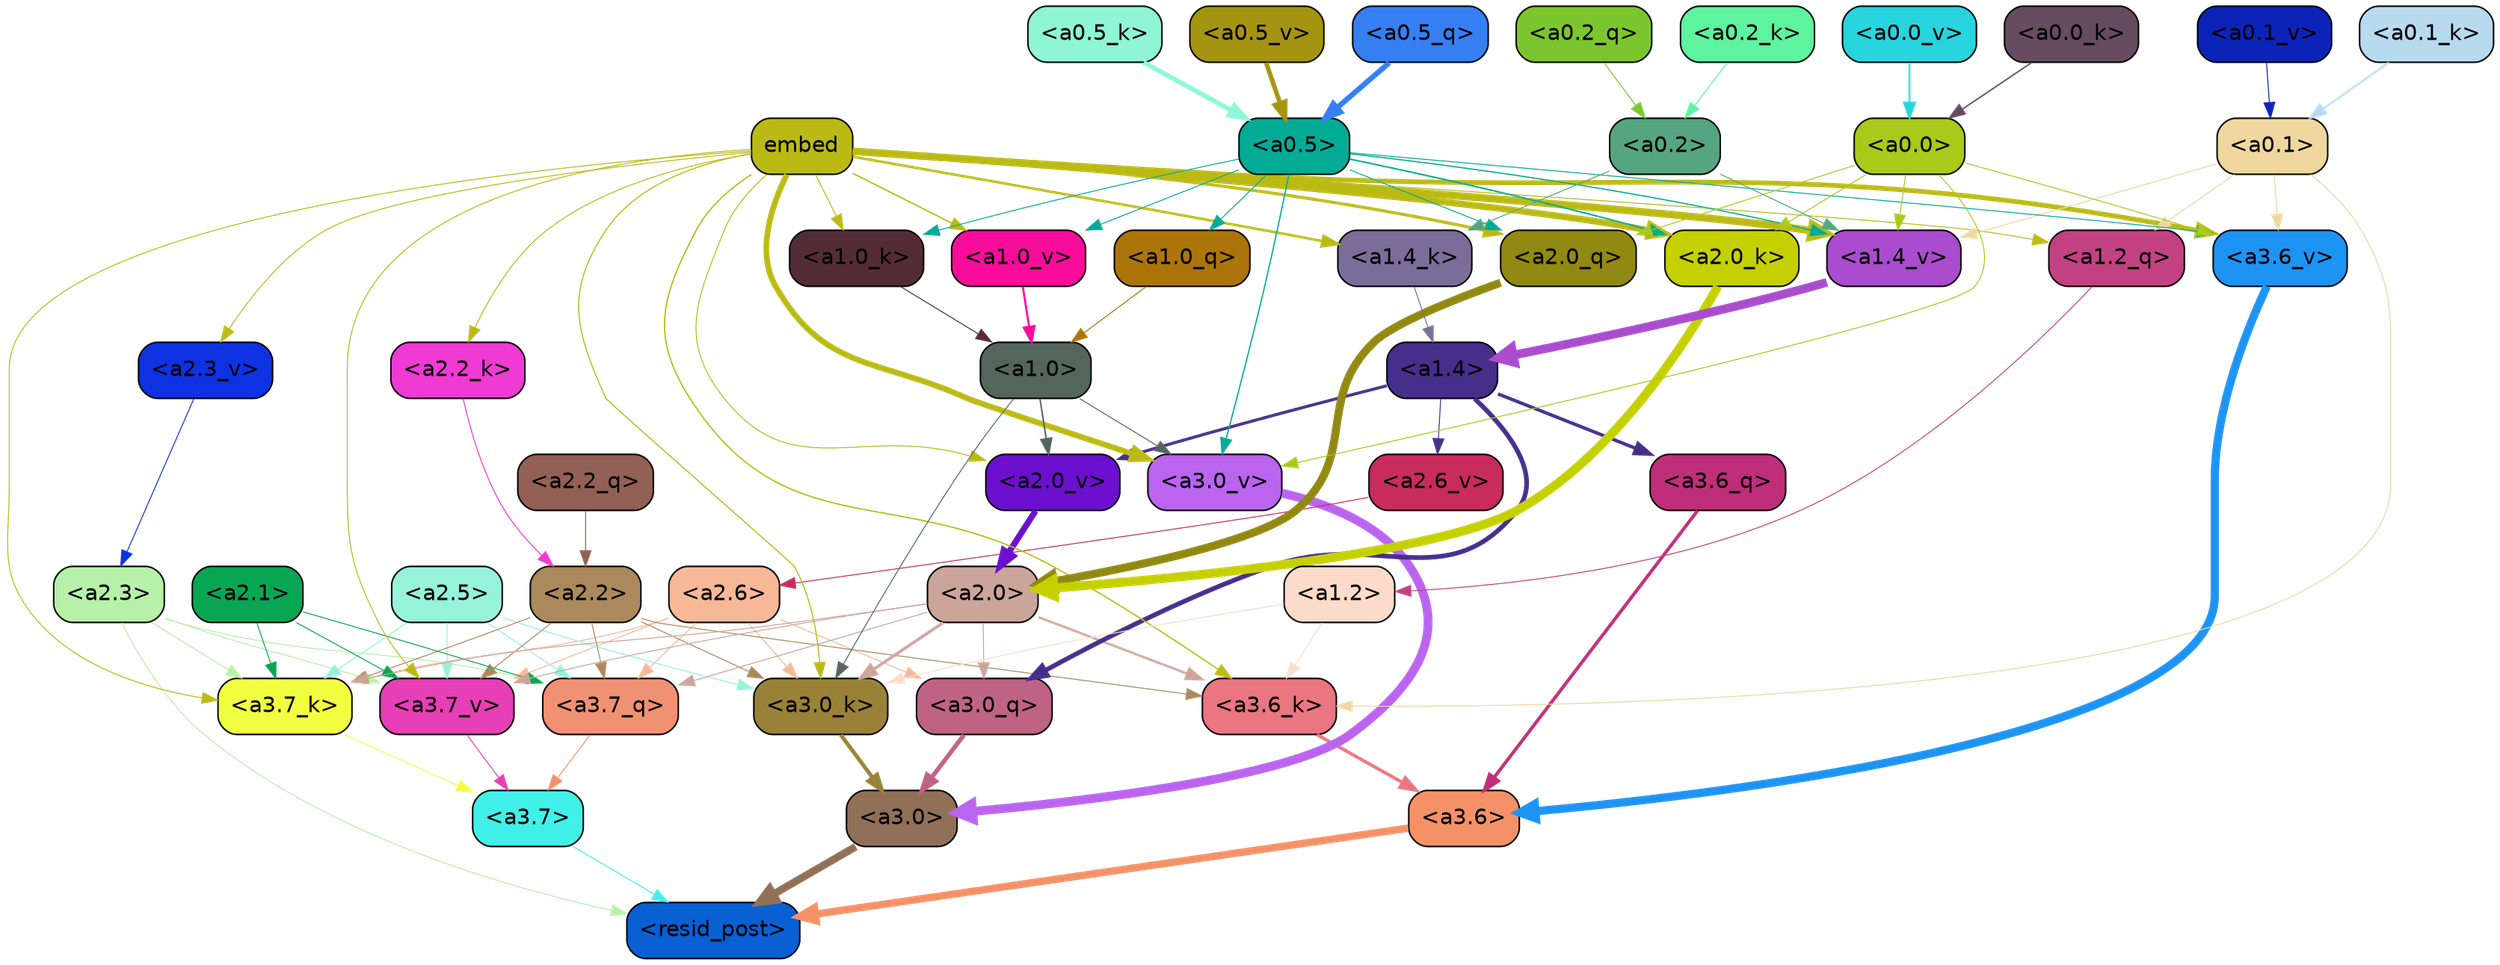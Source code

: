 strict digraph "" {
	graph [bgcolor=transparent,
		layout=dot,
		overlap=false,
		splines=true
	];
	"<a3.7>"	[color=black,
		fillcolor="#41f0e8",
		fontname=Helvetica,
		shape=box,
		style="filled, rounded"];
	"<resid_post>"	[color=black,
		fillcolor="#0860d3",
		fontname=Helvetica,
		shape=box,
		style="filled, rounded"];
	"<a3.7>" -> "<resid_post>"	[color="#41f0e8",
		penwidth=0.6];
	"<a3.6>"	[color=black,
		fillcolor="#f49167",
		fontname=Helvetica,
		shape=box,
		style="filled, rounded"];
	"<a3.6>" -> "<resid_post>"	[color="#f49167",
		penwidth=4.7534414529800415];
	"<a3.0>"	[color=black,
		fillcolor="#917058",
		fontname=Helvetica,
		shape=box,
		style="filled, rounded"];
	"<a3.0>" -> "<resid_post>"	[color="#917058",
		penwidth=4.898576855659485];
	"<a2.3>"	[color=black,
		fillcolor="#b7f0a8",
		fontname=Helvetica,
		shape=box,
		style="filled, rounded"];
	"<a2.3>" -> "<resid_post>"	[color="#b7f0a8",
		penwidth=0.6];
	"<a3.7_q>"	[color=black,
		fillcolor="#f19173",
		fontname=Helvetica,
		shape=box,
		style="filled, rounded"];
	"<a2.3>" -> "<a3.7_q>"	[color="#b7f0a8",
		penwidth=0.6];
	"<a3.7_k>"	[color=black,
		fillcolor="#f2ff41",
		fontname=Helvetica,
		shape=box,
		style="filled, rounded"];
	"<a2.3>" -> "<a3.7_k>"	[color="#b7f0a8",
		penwidth=0.6];
	"<a3.7_v>"	[color=black,
		fillcolor="#e73fb5",
		fontname=Helvetica,
		shape=box,
		style="filled, rounded"];
	"<a2.3>" -> "<a3.7_v>"	[color="#b7f0a8",
		penwidth=0.6];
	"<a3.7_q>" -> "<a3.7>"	[color="#f19173",
		penwidth=0.6];
	"<a3.6_q>"	[color=black,
		fillcolor="#bf2e7a",
		fontname=Helvetica,
		shape=box,
		style="filled, rounded"];
	"<a3.6_q>" -> "<a3.6>"	[color="#bf2e7a",
		penwidth=2.160832464694977];
	"<a3.0_q>"	[color=black,
		fillcolor="#bf6384",
		fontname=Helvetica,
		shape=box,
		style="filled, rounded"];
	"<a3.0_q>" -> "<a3.0>"	[color="#bf6384",
		penwidth=2.870753765106201];
	"<a3.7_k>" -> "<a3.7>"	[color="#f2ff41",
		penwidth=0.6];
	"<a3.6_k>"	[color=black,
		fillcolor="#e97680",
		fontname=Helvetica,
		shape=box,
		style="filled, rounded"];
	"<a3.6_k>" -> "<a3.6>"	[color="#e97680",
		penwidth=2.13908451795578];
	"<a3.0_k>"	[color=black,
		fillcolor="#998238",
		fontname=Helvetica,
		shape=box,
		style="filled, rounded"];
	"<a3.0_k>" -> "<a3.0>"	[color="#998238",
		penwidth=2.520303964614868];
	"<a3.7_v>" -> "<a3.7>"	[color="#e73fb5",
		penwidth=0.6];
	"<a3.6_v>"	[color=black,
		fillcolor="#1d94f4",
		fontname=Helvetica,
		shape=box,
		style="filled, rounded"];
	"<a3.6_v>" -> "<a3.6>"	[color="#1d94f4",
		penwidth=5.297133803367615];
	"<a3.0_v>"	[color=black,
		fillcolor="#ba64f0",
		fontname=Helvetica,
		shape=box,
		style="filled, rounded"];
	"<a3.0_v>" -> "<a3.0>"	[color="#ba64f0",
		penwidth=5.680712580680847];
	"<a2.6>"	[color=black,
		fillcolor="#f7b897",
		fontname=Helvetica,
		shape=box,
		style="filled, rounded"];
	"<a2.6>" -> "<a3.7_q>"	[color="#f7b897",
		penwidth=0.6];
	"<a2.6>" -> "<a3.0_q>"	[color="#f7b897",
		penwidth=0.6];
	"<a2.6>" -> "<a3.7_k>"	[color="#f7b897",
		penwidth=0.6];
	"<a2.6>" -> "<a3.0_k>"	[color="#f7b897",
		penwidth=0.6];
	"<a2.6>" -> "<a3.7_v>"	[color="#f7b897",
		penwidth=0.6];
	"<a2.5>"	[color=black,
		fillcolor="#96f2d8",
		fontname=Helvetica,
		shape=box,
		style="filled, rounded"];
	"<a2.5>" -> "<a3.7_q>"	[color="#96f2d8",
		penwidth=0.6];
	"<a2.5>" -> "<a3.7_k>"	[color="#96f2d8",
		penwidth=0.6];
	"<a2.5>" -> "<a3.0_k>"	[color="#96f2d8",
		penwidth=0.6];
	"<a2.5>" -> "<a3.7_v>"	[color="#96f2d8",
		penwidth=0.6];
	"<a2.2>"	[color=black,
		fillcolor="#ab895c",
		fontname=Helvetica,
		shape=box,
		style="filled, rounded"];
	"<a2.2>" -> "<a3.7_q>"	[color="#ab895c",
		penwidth=0.6];
	"<a2.2>" -> "<a3.7_k>"	[color="#ab895c",
		penwidth=0.6];
	"<a2.2>" -> "<a3.6_k>"	[color="#ab895c",
		penwidth=0.6];
	"<a2.2>" -> "<a3.0_k>"	[color="#ab895c",
		penwidth=0.6];
	"<a2.2>" -> "<a3.7_v>"	[color="#ab895c",
		penwidth=0.6];
	"<a2.1>"	[color=black,
		fillcolor="#08a653",
		fontname=Helvetica,
		shape=box,
		style="filled, rounded"];
	"<a2.1>" -> "<a3.7_q>"	[color="#08a653",
		penwidth=0.6];
	"<a2.1>" -> "<a3.7_k>"	[color="#08a653",
		penwidth=0.6];
	"<a2.1>" -> "<a3.7_v>"	[color="#08a653",
		penwidth=0.6];
	"<a2.0>"	[color=black,
		fillcolor="#cba49a",
		fontname=Helvetica,
		shape=box,
		style="filled, rounded"];
	"<a2.0>" -> "<a3.7_q>"	[color="#cba49a",
		penwidth=0.6];
	"<a2.0>" -> "<a3.0_q>"	[color="#cba49a",
		penwidth=0.6];
	"<a2.0>" -> "<a3.7_k>"	[color="#cba49a",
		penwidth=0.6];
	"<a2.0>" -> "<a3.6_k>"	[color="#cba49a",
		penwidth=1.4784413101151586];
	"<a2.0>" -> "<a3.0_k>"	[color="#cba49a",
		penwidth=1.8858084231615067];
	"<a2.0>" -> "<a3.7_v>"	[color="#cba49a",
		penwidth=0.6];
	"<a1.4>"	[color=black,
		fillcolor="#462f8b",
		fontname=Helvetica,
		shape=box,
		style="filled, rounded"];
	"<a1.4>" -> "<a3.6_q>"	[color="#462f8b",
		penwidth=2.149975523352623];
	"<a1.4>" -> "<a3.0_q>"	[color="#462f8b",
		penwidth=3.0018038749694824];
	"<a2.6_v>"	[color=black,
		fillcolor="#c72c5d",
		fontname=Helvetica,
		shape=box,
		style="filled, rounded"];
	"<a1.4>" -> "<a2.6_v>"	[color="#462f8b",
		penwidth=0.6];
	"<a2.0_v>"	[color=black,
		fillcolor="#6b10ce",
		fontname=Helvetica,
		shape=box,
		style="filled, rounded"];
	"<a1.4>" -> "<a2.0_v>"	[color="#462f8b",
		penwidth=1.925402581691742];
	embed	[color=black,
		fillcolor="#bbba15",
		fontname=Helvetica,
		shape=box,
		style="filled, rounded"];
	embed -> "<a3.7_k>"	[color="#bbba15",
		penwidth=0.6];
	embed -> "<a3.6_k>"	[color="#bbba15",
		penwidth=0.8552796393632889];
	embed -> "<a3.0_k>"	[color="#bbba15",
		penwidth=0.691851794719696];
	embed -> "<a3.7_v>"	[color="#bbba15",
		penwidth=0.6];
	embed -> "<a3.6_v>"	[color="#bbba15",
		penwidth=3.067279100418091];
	embed -> "<a3.0_v>"	[color="#bbba15",
		penwidth=3.6927278637886047];
	"<a2.0_q>"	[color=black,
		fillcolor="#918911",
		fontname=Helvetica,
		shape=box,
		style="filled, rounded"];
	embed -> "<a2.0_q>"	[color="#bbba15",
		penwidth=1.944248914718628];
	"<a2.2_k>"	[color=black,
		fillcolor="#ef3ad3",
		fontname=Helvetica,
		shape=box,
		style="filled, rounded"];
	embed -> "<a2.2_k>"	[color="#bbba15",
		penwidth=0.6];
	"<a2.0_k>"	[color=black,
		fillcolor="#c5d001",
		fontname=Helvetica,
		shape=box,
		style="filled, rounded"];
	embed -> "<a2.0_k>"	[color="#bbba15",
		penwidth=4.198909968137741];
	"<a2.3_v>"	[color=black,
		fillcolor="#0e32e1",
		fontname=Helvetica,
		shape=box,
		style="filled, rounded"];
	embed -> "<a2.3_v>"	[color="#bbba15",
		penwidth=0.6];
	embed -> "<a2.0_v>"	[color="#bbba15",
		penwidth=0.6];
	"<a1.2_q>"	[color=black,
		fillcolor="#c24281",
		fontname=Helvetica,
		shape=box,
		style="filled, rounded"];
	embed -> "<a1.2_q>"	[color="#bbba15",
		penwidth=0.6];
	"<a1.4_k>"	[color=black,
		fillcolor="#7a6d9a",
		fontname=Helvetica,
		shape=box,
		style="filled, rounded"];
	embed -> "<a1.4_k>"	[color="#bbba15",
		penwidth=1.6299549341201782];
	"<a1.0_k>"	[color=black,
		fillcolor="#542c37",
		fontname=Helvetica,
		shape=box,
		style="filled, rounded"];
	embed -> "<a1.0_k>"	[color="#bbba15",
		penwidth=0.6];
	"<a1.4_v>"	[color=black,
		fillcolor="#aa4cce",
		fontname=Helvetica,
		shape=box,
		style="filled, rounded"];
	embed -> "<a1.4_v>"	[color="#bbba15",
		penwidth=4.780120432376862];
	"<a1.0_v>"	[color=black,
		fillcolor="#f80c9a",
		fontname=Helvetica,
		shape=box,
		style="filled, rounded"];
	embed -> "<a1.0_v>"	[color="#bbba15",
		penwidth=0.8886437299661338];
	"<a1.2>"	[color=black,
		fillcolor="#fddbca",
		fontname=Helvetica,
		shape=box,
		style="filled, rounded"];
	"<a1.2>" -> "<a3.6_k>"	[color="#fddbca",
		penwidth=0.6];
	"<a1.2>" -> "<a3.0_k>"	[color="#fddbca",
		penwidth=0.6];
	"<a0.1>"	[color=black,
		fillcolor="#efd79f",
		fontname=Helvetica,
		shape=box,
		style="filled, rounded"];
	"<a0.1>" -> "<a3.6_k>"	[color="#efd79f",
		penwidth=0.6];
	"<a0.1>" -> "<a3.6_v>"	[color="#efd79f",
		penwidth=0.6];
	"<a0.1>" -> "<a1.2_q>"	[color="#efd79f",
		penwidth=0.6];
	"<a0.1>" -> "<a1.4_v>"	[color="#efd79f",
		penwidth=0.6];
	"<a1.0>"	[color=black,
		fillcolor="#54655e",
		fontname=Helvetica,
		shape=box,
		style="filled, rounded"];
	"<a1.0>" -> "<a3.0_k>"	[color="#54655e",
		penwidth=0.6];
	"<a1.0>" -> "<a3.0_v>"	[color="#54655e",
		penwidth=0.6];
	"<a1.0>" -> "<a2.0_v>"	[color="#54655e",
		penwidth=0.9920598268508911];
	"<a0.5>"	[color=black,
		fillcolor="#02ab95",
		fontname=Helvetica,
		shape=box,
		style="filled, rounded"];
	"<a0.5>" -> "<a3.6_v>"	[color="#02ab95",
		penwidth=0.6];
	"<a0.5>" -> "<a3.0_v>"	[color="#02ab95",
		penwidth=0.8028683364391327];
	"<a0.5>" -> "<a2.0_q>"	[color="#02ab95",
		penwidth=0.6];
	"<a0.5>" -> "<a2.0_k>"	[color="#02ab95",
		penwidth=0.9883035719394684];
	"<a1.0_q>"	[color=black,
		fillcolor="#ab750c",
		fontname=Helvetica,
		shape=box,
		style="filled, rounded"];
	"<a0.5>" -> "<a1.0_q>"	[color="#02ab95",
		penwidth=0.6];
	"<a0.5>" -> "<a1.0_k>"	[color="#02ab95",
		penwidth=0.6];
	"<a0.5>" -> "<a1.4_v>"	[color="#02ab95",
		penwidth=0.7686666250228882];
	"<a0.5>" -> "<a1.0_v>"	[color="#02ab95",
		penwidth=0.6];
	"<a0.0>"	[color=black,
		fillcolor="#abc91a",
		fontname=Helvetica,
		shape=box,
		style="filled, rounded"];
	"<a0.0>" -> "<a3.6_v>"	[color="#abc91a",
		penwidth=0.6];
	"<a0.0>" -> "<a3.0_v>"	[color="#abc91a",
		penwidth=0.6];
	"<a0.0>" -> "<a2.0_q>"	[color="#abc91a",
		penwidth=0.6];
	"<a0.0>" -> "<a2.0_k>"	[color="#abc91a",
		penwidth=0.6];
	"<a0.0>" -> "<a1.4_v>"	[color="#abc91a",
		penwidth=0.6];
	"<a2.2_q>"	[color=black,
		fillcolor="#936055",
		fontname=Helvetica,
		shape=box,
		style="filled, rounded"];
	"<a2.2_q>" -> "<a2.2>"	[color="#936055",
		penwidth=0.6];
	"<a2.0_q>" -> "<a2.0>"	[color="#918911",
		penwidth=5.1847569942474365];
	"<a2.2_k>" -> "<a2.2>"	[color="#ef3ad3",
		penwidth=0.6149471998214722];
	"<a2.0_k>" -> "<a2.0>"	[color="#c5d001",
		penwidth=5.773491740226746];
	"<a2.6_v>" -> "<a2.6>"	[color="#c72c5d",
		penwidth=0.6];
	"<a2.3_v>" -> "<a2.3>"	[color="#0e32e1",
		penwidth=0.6];
	"<a2.0_v>" -> "<a2.0>"	[color="#6b10ce",
		penwidth=3.9731863737106323];
	"<a1.2_q>" -> "<a1.2>"	[color="#c24281",
		penwidth=0.6];
	"<a1.0_q>" -> "<a1.0>"	[color="#ab750c",
		penwidth=0.6];
	"<a1.4_k>" -> "<a1.4>"	[color="#7a6d9a",
		penwidth=0.6];
	"<a1.0_k>" -> "<a1.0>"	[color="#542c37",
		penwidth=0.6];
	"<a1.4_v>" -> "<a1.4>"	[color="#aa4cce",
		penwidth=5.565408229827881];
	"<a1.0_v>" -> "<a1.0>"	[color="#f80c9a",
		penwidth=1.3358666002750397];
	"<a0.2>"	[color=black,
		fillcolor="#56a581",
		fontname=Helvetica,
		shape=box,
		style="filled, rounded"];
	"<a0.2>" -> "<a1.4_k>"	[color="#56a581",
		penwidth=0.6];
	"<a0.2>" -> "<a1.4_v>"	[color="#56a581",
		penwidth=0.6];
	"<a0.5_q>"	[color=black,
		fillcolor="#367ff3",
		fontname=Helvetica,
		shape=box,
		style="filled, rounded"];
	"<a0.5_q>" -> "<a0.5>"	[color="#367ff3",
		penwidth=3.473052144050598];
	"<a0.2_q>"	[color=black,
		fillcolor="#7bc62f",
		fontname=Helvetica,
		shape=box,
		style="filled, rounded"];
	"<a0.2_q>" -> "<a0.2>"	[color="#7bc62f",
		penwidth=0.615731954574585];
	"<a0.5_k>"	[color=black,
		fillcolor="#8ff5d5",
		fontname=Helvetica,
		shape=box,
		style="filled, rounded"];
	"<a0.5_k>" -> "<a0.5>"	[color="#8ff5d5",
		penwidth=3.105746805667877];
	"<a0.2_k>"	[color=black,
		fillcolor="#5ef39e",
		fontname=Helvetica,
		shape=box,
		style="filled, rounded"];
	"<a0.2_k>" -> "<a0.2>"	[color="#5ef39e",
		penwidth=0.6];
	"<a0.1_k>"	[color=black,
		fillcolor="#b7daef",
		fontname=Helvetica,
		shape=box,
		style="filled, rounded"];
	"<a0.1_k>" -> "<a0.1>"	[color="#b7daef",
		penwidth=1.2916463017463684];
	"<a0.0_k>"	[color=black,
		fillcolor="#664c60",
		fontname=Helvetica,
		shape=box,
		style="filled, rounded"];
	"<a0.0_k>" -> "<a0.0>"	[color="#664c60",
		penwidth=0.9117016792297363];
	"<a0.5_v>"	[color=black,
		fillcolor="#a59411",
		fontname=Helvetica,
		shape=box,
		style="filled, rounded"];
	"<a0.5_v>" -> "<a0.5>"	[color="#a59411",
		penwidth=2.9294926524162292];
	"<a0.1_v>"	[color=black,
		fillcolor="#0c23b7",
		fontname=Helvetica,
		shape=box,
		style="filled, rounded"];
	"<a0.1_v>" -> "<a0.1>"	[color="#0c23b7",
		penwidth=0.6];
	"<a0.0_v>"	[color=black,
		fillcolor="#28d4de",
		fontname=Helvetica,
		shape=box,
		style="filled, rounded"];
	"<a0.0_v>" -> "<a0.0>"	[color="#28d4de",
		penwidth=1.2382320165634155];
}
